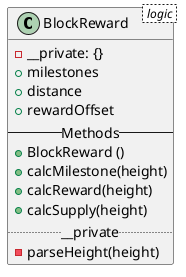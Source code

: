 @startuml
class BlockReward < logic > {
  - __private: {}
  + milestones
  + distance
  + rewardOffset
  -- Methods --
  + BlockReward ()
  + calcMilestone(height)
  + calcReward(height)
  + calcSupply(height)
  .. __private ..
  - parseHeight(height)
}
@endtuml
